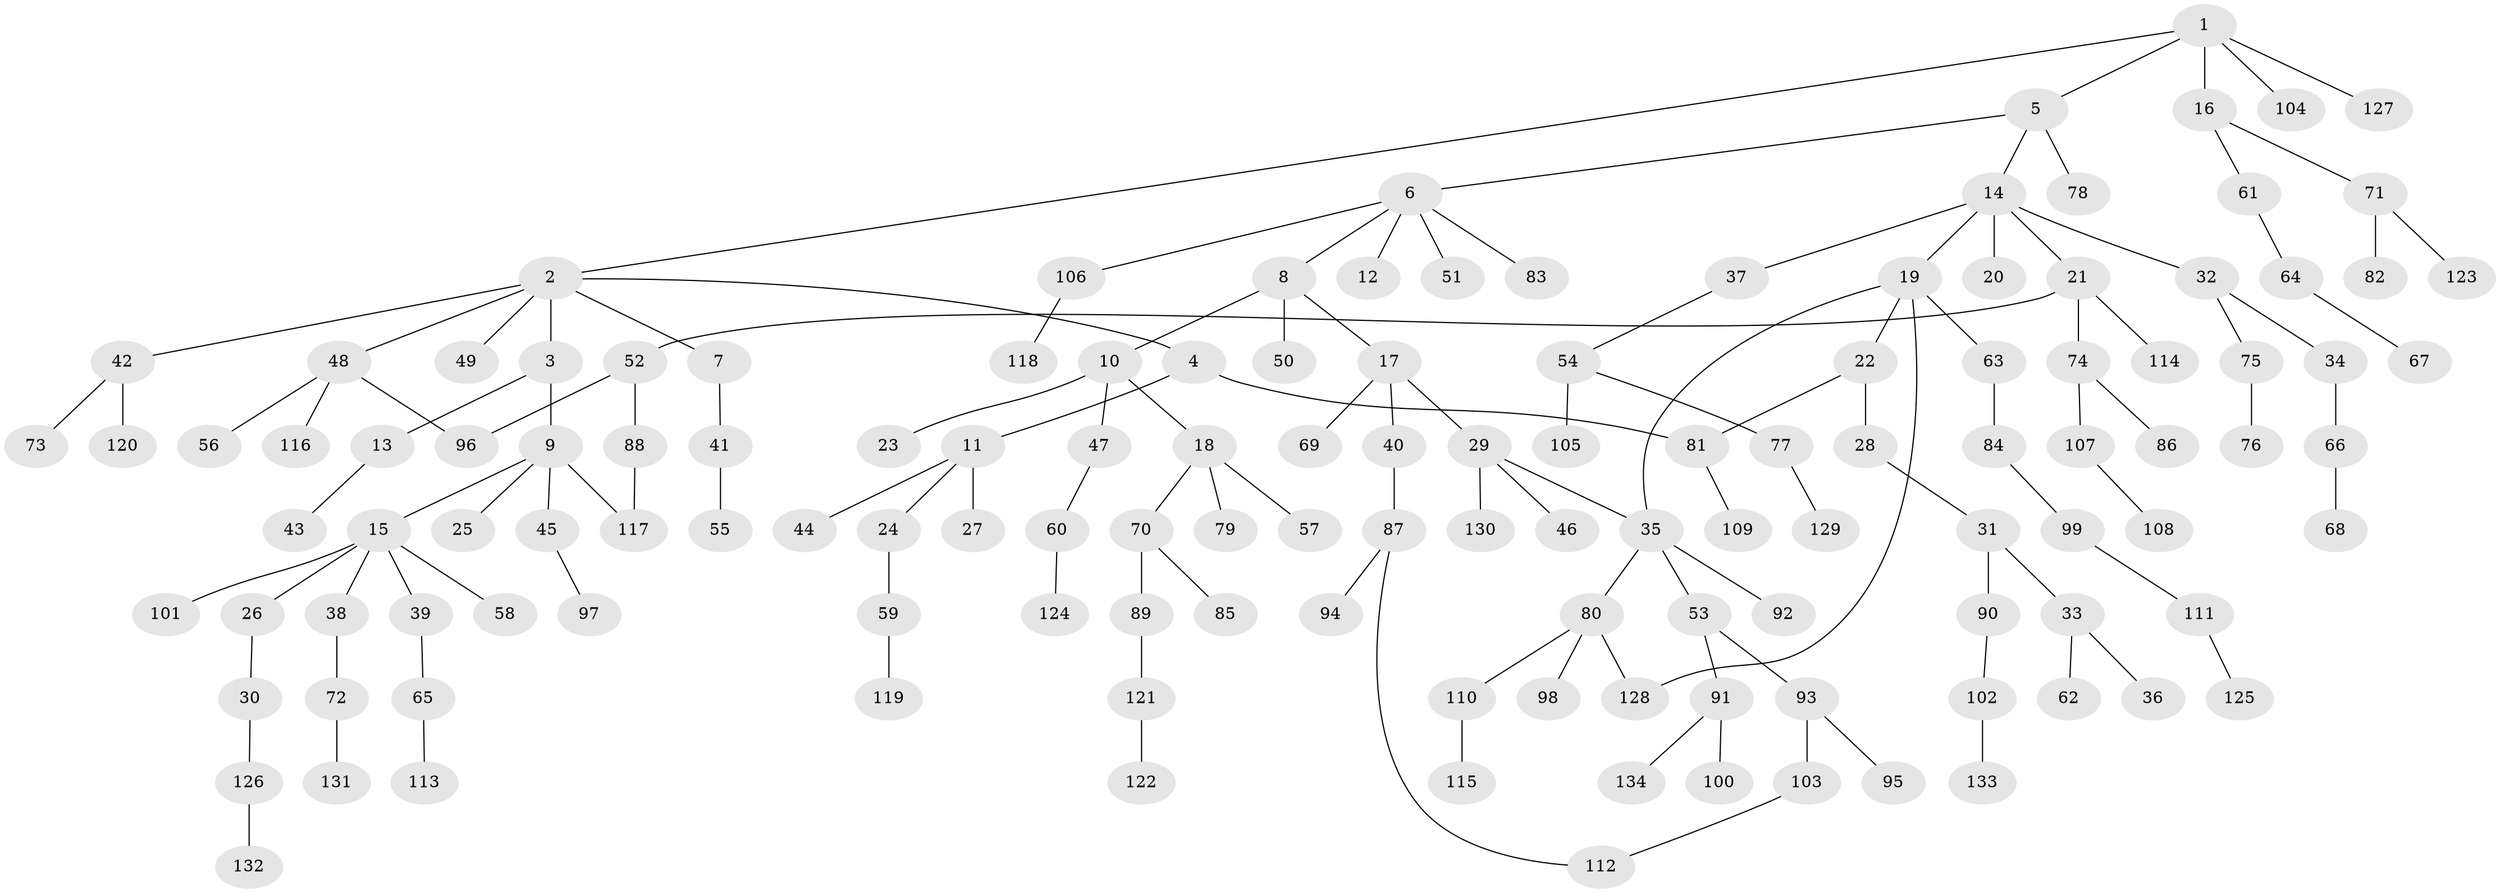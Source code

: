 // coarse degree distribution, {4: 0.056818181818181816, 8: 0.011363636363636364, 3: 0.13636363636363635, 5: 0.056818181818181816, 2: 0.23863636363636365, 6: 0.011363636363636364, 1: 0.4772727272727273, 7: 0.011363636363636364}
// Generated by graph-tools (version 1.1) at 2025/51/02/27/25 19:51:40]
// undirected, 134 vertices, 139 edges
graph export_dot {
graph [start="1"]
  node [color=gray90,style=filled];
  1;
  2;
  3;
  4;
  5;
  6;
  7;
  8;
  9;
  10;
  11;
  12;
  13;
  14;
  15;
  16;
  17;
  18;
  19;
  20;
  21;
  22;
  23;
  24;
  25;
  26;
  27;
  28;
  29;
  30;
  31;
  32;
  33;
  34;
  35;
  36;
  37;
  38;
  39;
  40;
  41;
  42;
  43;
  44;
  45;
  46;
  47;
  48;
  49;
  50;
  51;
  52;
  53;
  54;
  55;
  56;
  57;
  58;
  59;
  60;
  61;
  62;
  63;
  64;
  65;
  66;
  67;
  68;
  69;
  70;
  71;
  72;
  73;
  74;
  75;
  76;
  77;
  78;
  79;
  80;
  81;
  82;
  83;
  84;
  85;
  86;
  87;
  88;
  89;
  90;
  91;
  92;
  93;
  94;
  95;
  96;
  97;
  98;
  99;
  100;
  101;
  102;
  103;
  104;
  105;
  106;
  107;
  108;
  109;
  110;
  111;
  112;
  113;
  114;
  115;
  116;
  117;
  118;
  119;
  120;
  121;
  122;
  123;
  124;
  125;
  126;
  127;
  128;
  129;
  130;
  131;
  132;
  133;
  134;
  1 -- 2;
  1 -- 5;
  1 -- 16;
  1 -- 104;
  1 -- 127;
  2 -- 3;
  2 -- 4;
  2 -- 7;
  2 -- 42;
  2 -- 48;
  2 -- 49;
  3 -- 9;
  3 -- 13;
  4 -- 11;
  4 -- 81;
  5 -- 6;
  5 -- 14;
  5 -- 78;
  6 -- 8;
  6 -- 12;
  6 -- 51;
  6 -- 83;
  6 -- 106;
  7 -- 41;
  8 -- 10;
  8 -- 17;
  8 -- 50;
  9 -- 15;
  9 -- 25;
  9 -- 45;
  9 -- 117;
  10 -- 18;
  10 -- 23;
  10 -- 47;
  11 -- 24;
  11 -- 27;
  11 -- 44;
  13 -- 43;
  14 -- 19;
  14 -- 20;
  14 -- 21;
  14 -- 32;
  14 -- 37;
  15 -- 26;
  15 -- 38;
  15 -- 39;
  15 -- 58;
  15 -- 101;
  16 -- 61;
  16 -- 71;
  17 -- 29;
  17 -- 40;
  17 -- 69;
  18 -- 57;
  18 -- 70;
  18 -- 79;
  19 -- 22;
  19 -- 63;
  19 -- 128;
  19 -- 35;
  21 -- 52;
  21 -- 74;
  21 -- 114;
  22 -- 28;
  22 -- 81;
  24 -- 59;
  26 -- 30;
  28 -- 31;
  29 -- 35;
  29 -- 46;
  29 -- 130;
  30 -- 126;
  31 -- 33;
  31 -- 90;
  32 -- 34;
  32 -- 75;
  33 -- 36;
  33 -- 62;
  34 -- 66;
  35 -- 53;
  35 -- 80;
  35 -- 92;
  37 -- 54;
  38 -- 72;
  39 -- 65;
  40 -- 87;
  41 -- 55;
  42 -- 73;
  42 -- 120;
  45 -- 97;
  47 -- 60;
  48 -- 56;
  48 -- 116;
  48 -- 96;
  52 -- 88;
  52 -- 96;
  53 -- 91;
  53 -- 93;
  54 -- 77;
  54 -- 105;
  59 -- 119;
  60 -- 124;
  61 -- 64;
  63 -- 84;
  64 -- 67;
  65 -- 113;
  66 -- 68;
  70 -- 85;
  70 -- 89;
  71 -- 82;
  71 -- 123;
  72 -- 131;
  74 -- 86;
  74 -- 107;
  75 -- 76;
  77 -- 129;
  80 -- 98;
  80 -- 110;
  80 -- 128;
  81 -- 109;
  84 -- 99;
  87 -- 94;
  87 -- 112;
  88 -- 117;
  89 -- 121;
  90 -- 102;
  91 -- 100;
  91 -- 134;
  93 -- 95;
  93 -- 103;
  99 -- 111;
  102 -- 133;
  103 -- 112;
  106 -- 118;
  107 -- 108;
  110 -- 115;
  111 -- 125;
  121 -- 122;
  126 -- 132;
}
